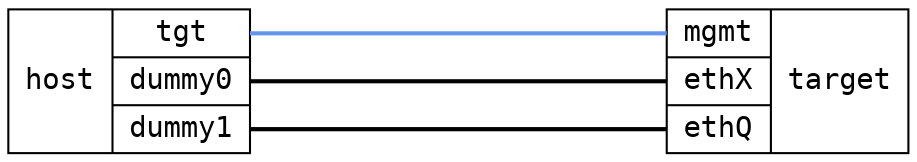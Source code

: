 graph "1x3" {
	layout="neato";
	overlap="false";
	esep="+80";

        node [shape=record, fontname="monospace"];
	edge [color="cornflowerblue", penwidth="2"];

	host [
	    label="host | { <tgt> tgt  | <dummy0> dummy0 | <dummy1> dummy1 }",
	    pos="0,12!",
	    kind="controller",
	];

        target [
	    label="{ <mgmt> mgmt | <ethX> ethX | <ethQ> ethQ } | target",
	    pos="10,12!",

	    kind="infix",
	];

	host:tgt -- target:mgmt [kind=mgmt]
	host:dummy0 -- target:ethX [color=black]
	host:dummy1 -- target:ethQ [color=black]
}
